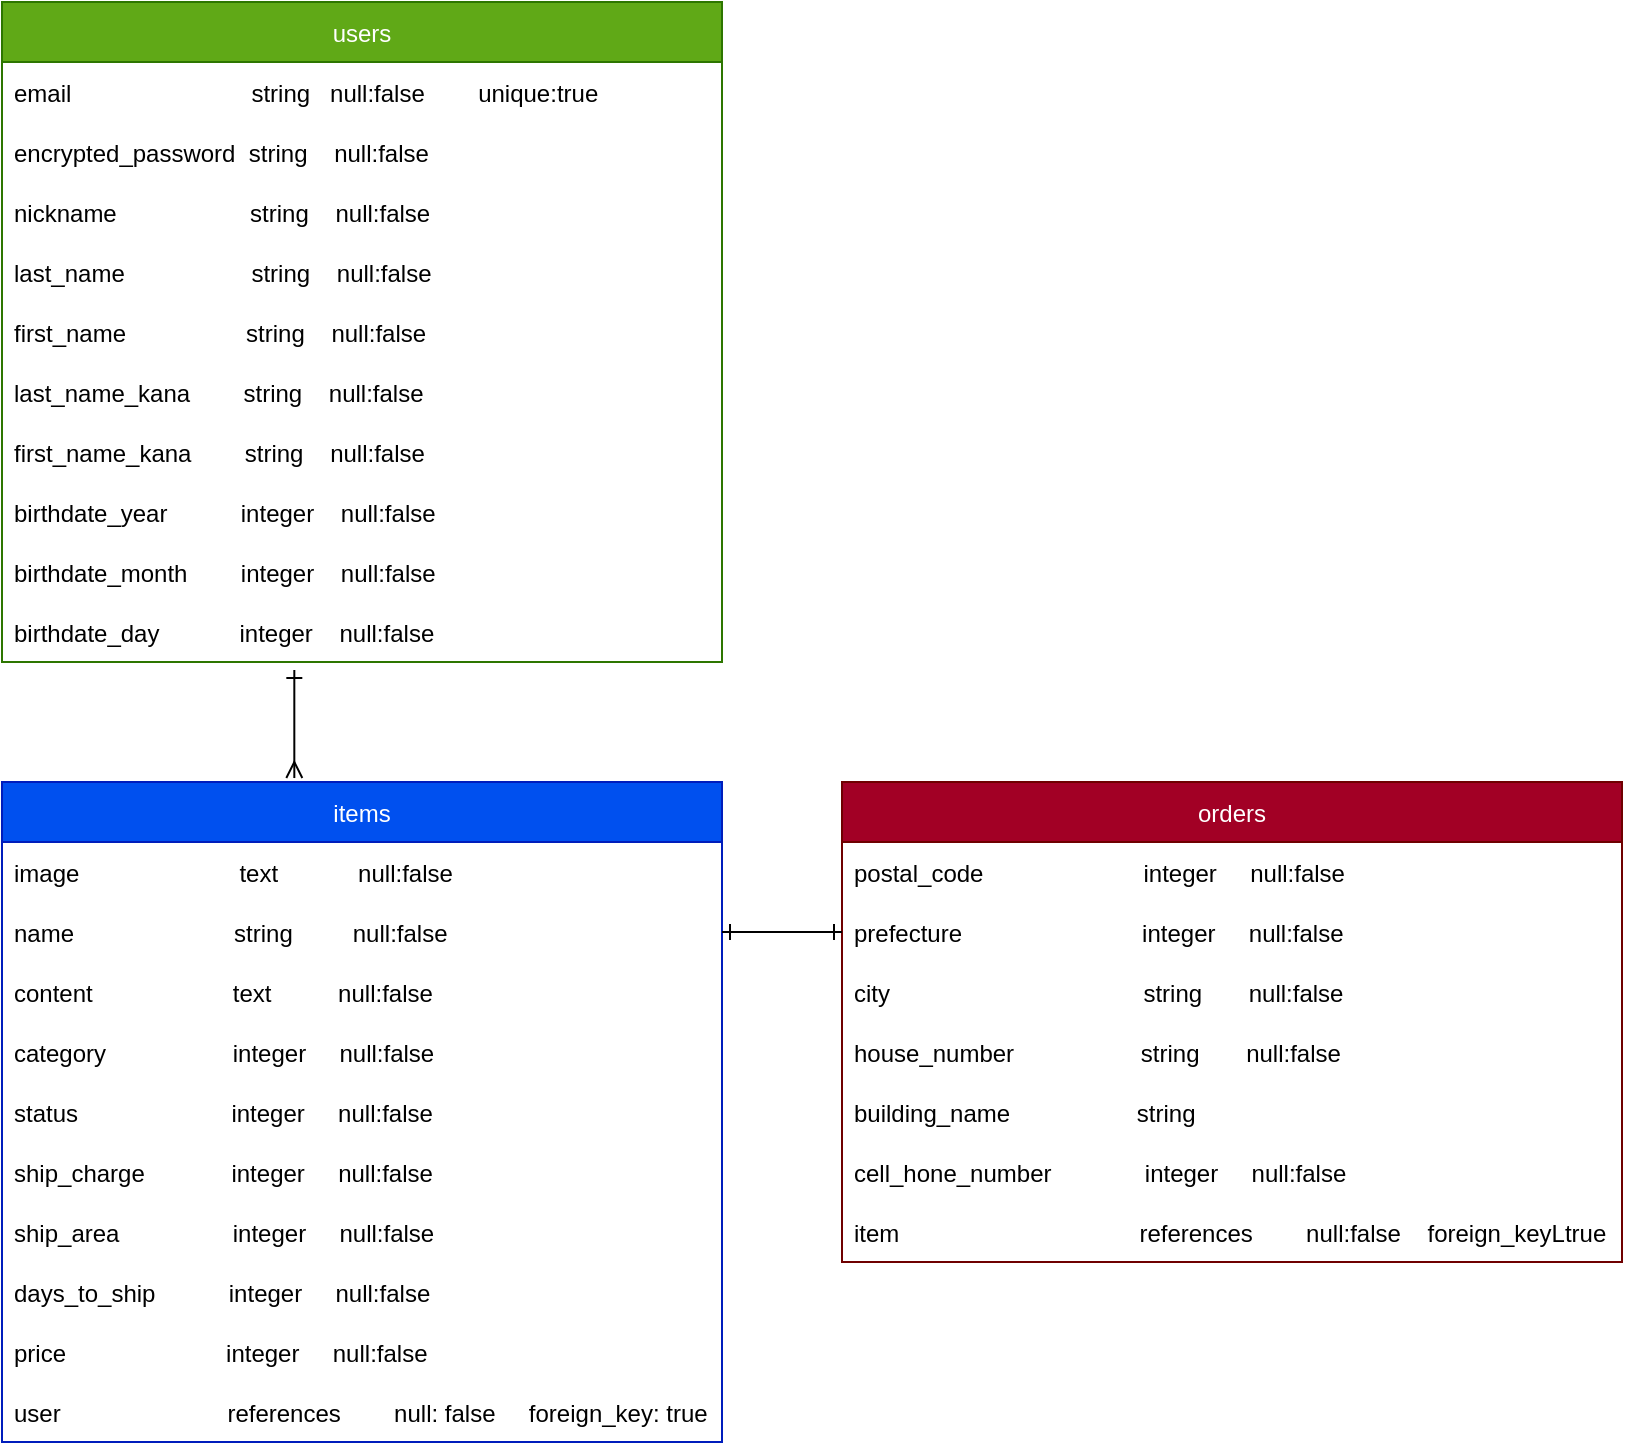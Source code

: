 <mxfile>
    <diagram id="trtmeaPxZukjUR-kdYat" name="ページ1">
        <mxGraphModel dx="689" dy="721" grid="1" gridSize="10" guides="1" tooltips="1" connect="1" arrows="1" fold="1" page="1" pageScale="1" pageWidth="827" pageHeight="1169" math="0" shadow="0">
            <root>
                <mxCell id="0"/>
                <mxCell id="1" parent="0"/>
                <mxCell id="3" value="users" style="swimlane;fontStyle=0;childLayout=stackLayout;horizontal=1;startSize=30;horizontalStack=0;resizeParent=1;resizeParentMax=0;resizeLast=0;collapsible=1;marginBottom=0;glass=0;swimlaneLine=1;rounded=0;shadow=0;strokeColor=#2D7600;fillColor=#60a917;swimlaneFillColor=default;fontColor=#ffffff;" parent="1" vertex="1">
                    <mxGeometry x="10" y="10" width="360" height="330" as="geometry">
                        <mxRectangle x="10" y="10" width="60" height="30" as="alternateBounds"/>
                    </mxGeometry>
                </mxCell>
                <mxCell id="5" value="email                           string   null:false        unique:true" style="text;strokeColor=none;fillColor=none;align=left;verticalAlign=middle;spacingLeft=4;spacingRight=4;overflow=hidden;points=[[0,0.5],[1,0.5]];portConstraint=eastwest;rotatable=0;" parent="3" vertex="1">
                    <mxGeometry y="30" width="360" height="30" as="geometry"/>
                </mxCell>
                <mxCell id="6" value="encrypted_password  string    null:false" style="text;strokeColor=none;fillColor=none;align=left;verticalAlign=middle;spacingLeft=4;spacingRight=4;overflow=hidden;points=[[0,0.5],[1,0.5]];portConstraint=eastwest;rotatable=0;" parent="3" vertex="1">
                    <mxGeometry y="60" width="360" height="30" as="geometry"/>
                </mxCell>
                <mxCell id="4" value="nickname                    string    null:false" style="text;strokeColor=none;fillColor=none;align=left;verticalAlign=middle;spacingLeft=4;spacingRight=4;overflow=hidden;points=[[0,0.5],[1,0.5]];portConstraint=eastwest;rotatable=0;" parent="3" vertex="1">
                    <mxGeometry y="90" width="360" height="30" as="geometry"/>
                </mxCell>
                <mxCell id="11" value="last_name                   string    null:false" style="text;strokeColor=none;fillColor=none;align=left;verticalAlign=middle;spacingLeft=4;spacingRight=4;overflow=hidden;points=[[0,0.5],[1,0.5]];portConstraint=eastwest;rotatable=0;" parent="3" vertex="1">
                    <mxGeometry y="120" width="360" height="30" as="geometry"/>
                </mxCell>
                <mxCell id="10" value="first_name                  string    null:false" style="text;strokeColor=none;fillColor=none;align=left;verticalAlign=middle;spacingLeft=4;spacingRight=4;overflow=hidden;points=[[0,0.5],[1,0.5]];portConstraint=eastwest;rotatable=0;" parent="3" vertex="1">
                    <mxGeometry y="150" width="360" height="30" as="geometry"/>
                </mxCell>
                <mxCell id="9" value="last_name_kana        string    null:false" style="text;strokeColor=none;fillColor=none;align=left;verticalAlign=middle;spacingLeft=4;spacingRight=4;overflow=hidden;points=[[0,0.5],[1,0.5]];portConstraint=eastwest;rotatable=0;" parent="3" vertex="1">
                    <mxGeometry y="180" width="360" height="30" as="geometry"/>
                </mxCell>
                <mxCell id="8" value="first_name_kana        string    null:false" style="text;strokeColor=none;fillColor=none;align=left;verticalAlign=middle;spacingLeft=4;spacingRight=4;overflow=hidden;points=[[0,0.5],[1,0.5]];portConstraint=eastwest;rotatable=0;" parent="3" vertex="1">
                    <mxGeometry y="210" width="360" height="30" as="geometry"/>
                </mxCell>
                <mxCell id="7" value="birthdate_year           integer    null:false" style="text;strokeColor=none;fillColor=none;align=left;verticalAlign=middle;spacingLeft=4;spacingRight=4;overflow=hidden;points=[[0,0.5],[1,0.5]];portConstraint=eastwest;rotatable=0;" parent="3" vertex="1">
                    <mxGeometry y="240" width="360" height="30" as="geometry"/>
                </mxCell>
                <mxCell id="13" value="birthdate_month        integer    null:false" style="text;strokeColor=none;fillColor=none;align=left;verticalAlign=middle;spacingLeft=4;spacingRight=4;overflow=hidden;points=[[0,0.5],[1,0.5]];portConstraint=eastwest;rotatable=0;" parent="3" vertex="1">
                    <mxGeometry y="270" width="360" height="30" as="geometry"/>
                </mxCell>
                <mxCell id="12" value="birthdate_day            integer    null:false" style="text;strokeColor=none;fillColor=none;align=left;verticalAlign=middle;spacingLeft=4;spacingRight=4;overflow=hidden;points=[[0,0.5],[1,0.5]];portConstraint=eastwest;rotatable=0;" parent="3" vertex="1">
                    <mxGeometry y="300" width="360" height="30" as="geometry"/>
                </mxCell>
                <mxCell id="14" value="items" style="swimlane;fontStyle=0;childLayout=stackLayout;horizontal=1;startSize=30;horizontalStack=0;resizeParent=1;resizeParentMax=0;resizeLast=0;collapsible=1;marginBottom=0;fillColor=#0050ef;fontColor=#ffffff;strokeColor=#001DBC;swimlaneFillColor=default;" parent="1" vertex="1">
                    <mxGeometry x="10" y="400" width="360" height="330" as="geometry"/>
                </mxCell>
                <mxCell id="16" value="image                        text            null:false" style="text;strokeColor=none;fillColor=none;align=left;verticalAlign=middle;spacingLeft=4;spacingRight=4;overflow=hidden;points=[[0,0.5],[1,0.5]];portConstraint=eastwest;rotatable=0;" parent="14" vertex="1">
                    <mxGeometry y="30" width="360" height="30" as="geometry"/>
                </mxCell>
                <mxCell id="17" value="name                        string         null:false" style="text;strokeColor=none;fillColor=none;align=left;verticalAlign=middle;spacingLeft=4;spacingRight=4;overflow=hidden;points=[[0,0.5],[1,0.5]];portConstraint=eastwest;rotatable=0;" parent="14" vertex="1">
                    <mxGeometry y="60" width="360" height="30" as="geometry"/>
                </mxCell>
                <mxCell id="24" value="content                     text            null:false" style="text;strokeColor=none;fillColor=none;align=left;verticalAlign=middle;spacingLeft=4;spacingRight=4;overflow=hidden;points=[[0,0.5],[1,0.5]];portConstraint=eastwest;rotatable=0;" parent="14" vertex="1">
                    <mxGeometry y="90" width="360" height="30" as="geometry"/>
                </mxCell>
                <mxCell id="23" value="category                   integer     null:false" style="text;strokeColor=none;fillColor=none;align=left;verticalAlign=middle;spacingLeft=4;spacingRight=4;overflow=hidden;points=[[0,0.5],[1,0.5]];portConstraint=eastwest;rotatable=0;" parent="14" vertex="1">
                    <mxGeometry y="120" width="360" height="30" as="geometry"/>
                </mxCell>
                <mxCell id="22" value="status                       integer     null:false" style="text;strokeColor=none;fillColor=none;align=left;verticalAlign=middle;spacingLeft=4;spacingRight=4;overflow=hidden;points=[[0,0.5],[1,0.5]];portConstraint=eastwest;rotatable=0;" parent="14" vertex="1">
                    <mxGeometry y="150" width="360" height="30" as="geometry"/>
                </mxCell>
                <mxCell id="21" value="ship_charge             integer     null:false" style="text;strokeColor=none;fillColor=none;align=left;verticalAlign=middle;spacingLeft=4;spacingRight=4;overflow=hidden;points=[[0,0.5],[1,0.5]];portConstraint=eastwest;rotatable=0;" parent="14" vertex="1">
                    <mxGeometry y="180" width="360" height="30" as="geometry"/>
                </mxCell>
                <mxCell id="20" value="ship_area                 integer     null:false" style="text;strokeColor=none;fillColor=none;align=left;verticalAlign=middle;spacingLeft=4;spacingRight=4;overflow=hidden;points=[[0,0.5],[1,0.5]];portConstraint=eastwest;rotatable=0;" parent="14" vertex="1">
                    <mxGeometry y="210" width="360" height="30" as="geometry"/>
                </mxCell>
                <mxCell id="19" value="days_to_ship           integer     null:false" style="text;strokeColor=none;fillColor=none;align=left;verticalAlign=middle;spacingLeft=4;spacingRight=4;overflow=hidden;points=[[0,0.5],[1,0.5]];portConstraint=eastwest;rotatable=0;" parent="14" vertex="1">
                    <mxGeometry y="240" width="360" height="30" as="geometry"/>
                </mxCell>
                <mxCell id="18" value="price                        integer     null:false" style="text;strokeColor=none;fillColor=none;align=left;verticalAlign=middle;spacingLeft=4;spacingRight=4;overflow=hidden;points=[[0,0.5],[1,0.5]];portConstraint=eastwest;rotatable=0;fontStyle=0" parent="14" vertex="1">
                    <mxGeometry y="270" width="360" height="30" as="geometry"/>
                </mxCell>
                <mxCell id="25" value="user                         references        null: false     foreign_key: true" style="text;strokeColor=none;fillColor=none;align=left;verticalAlign=middle;spacingLeft=4;spacingRight=4;overflow=hidden;points=[[0,0.5],[1,0.5]];portConstraint=eastwest;rotatable=0;fontStyle=0" parent="14" vertex="1">
                    <mxGeometry y="300" width="360" height="30" as="geometry"/>
                </mxCell>
                <mxCell id="26" value="orders" style="swimlane;fontStyle=0;childLayout=stackLayout;horizontal=1;startSize=30;horizontalStack=0;resizeParent=1;resizeParentMax=0;resizeLast=0;collapsible=1;marginBottom=0;strokeColor=#6F0000;fillColor=#a20025;fontColor=#ffffff;swimlaneFillColor=default;perimeterSpacing=0;" parent="1" vertex="1">
                    <mxGeometry x="430" y="400" width="390" height="240" as="geometry"/>
                </mxCell>
                <mxCell id="28" value="postal_code                        integer     null:false" style="text;strokeColor=none;fillColor=none;align=left;verticalAlign=middle;spacingLeft=4;spacingRight=4;overflow=hidden;points=[[0,0.5],[1,0.5]];portConstraint=eastwest;rotatable=0;perimeterSpacing=0;strokeWidth=1;" parent="26" vertex="1">
                    <mxGeometry y="30" width="390" height="30" as="geometry"/>
                </mxCell>
                <mxCell id="29" value="prefecture                           integer     null:false" style="text;strokeColor=none;fillColor=none;align=left;verticalAlign=middle;spacingLeft=4;spacingRight=4;overflow=hidden;points=[[0,0.5],[1,0.5]];portConstraint=eastwest;rotatable=0;" parent="26" vertex="1">
                    <mxGeometry y="60" width="390" height="30" as="geometry"/>
                </mxCell>
                <mxCell id="33" value="city                                      string       null:false" style="text;strokeColor=none;fillColor=none;align=left;verticalAlign=middle;spacingLeft=4;spacingRight=4;overflow=hidden;points=[[0,0.5],[1,0.5]];portConstraint=eastwest;rotatable=0;" parent="26" vertex="1">
                    <mxGeometry y="90" width="390" height="30" as="geometry"/>
                </mxCell>
                <mxCell id="32" value="house_number                   string       null:false" style="text;strokeColor=none;fillColor=none;align=left;verticalAlign=middle;spacingLeft=4;spacingRight=4;overflow=hidden;points=[[0,0.5],[1,0.5]];portConstraint=eastwest;rotatable=0;" parent="26" vertex="1">
                    <mxGeometry y="120" width="390" height="30" as="geometry"/>
                </mxCell>
                <mxCell id="31" value="building_name                   string  " style="text;strokeColor=none;fillColor=none;align=left;verticalAlign=middle;spacingLeft=4;spacingRight=4;overflow=hidden;points=[[0,0.5],[1,0.5]];portConstraint=eastwest;rotatable=0;" parent="26" vertex="1">
                    <mxGeometry y="150" width="390" height="30" as="geometry"/>
                </mxCell>
                <mxCell id="30" value="cell_hone_number              integer     null:false" style="text;strokeColor=none;fillColor=none;align=left;verticalAlign=middle;spacingLeft=4;spacingRight=4;overflow=hidden;points=[[0,0.5],[1,0.5]];portConstraint=eastwest;rotatable=0;" parent="26" vertex="1">
                    <mxGeometry y="180" width="390" height="30" as="geometry"/>
                </mxCell>
                <mxCell id="34" value="item                                    references        null:false    foreign_keyLtrue" style="text;strokeColor=none;fillColor=none;align=left;verticalAlign=middle;spacingLeft=4;spacingRight=4;overflow=hidden;points=[[0,0.5],[1,0.5]];portConstraint=eastwest;rotatable=0;" parent="26" vertex="1">
                    <mxGeometry y="210" width="390" height="30" as="geometry"/>
                </mxCell>
                <mxCell id="35" style="html=1;exitX=1;exitY=0.5;exitDx=0;exitDy=0;entryX=0;entryY=0.5;entryDx=0;entryDy=0;endArrow=ERone;endFill=0;strokeColor=none;startArrow=ERone;startFill=0;" parent="1" source="17" target="29" edge="1">
                    <mxGeometry relative="1" as="geometry"/>
                </mxCell>
                <mxCell id="36" style="edgeStyle=none;html=1;exitX=1;exitY=0.5;exitDx=0;exitDy=0;startArrow=ERone;startFill=0;endArrow=ERone;endFill=0;" parent="1" source="17" edge="1">
                    <mxGeometry relative="1" as="geometry">
                        <mxPoint x="430" y="475" as="targetPoint"/>
                    </mxGeometry>
                </mxCell>
                <mxCell id="38" style="edgeStyle=none;html=1;exitX=0.406;exitY=1.133;exitDx=0;exitDy=0;entryX=0.406;entryY=-0.006;entryDx=0;entryDy=0;startArrow=ERone;startFill=0;endArrow=ERmany;endFill=0;entryPerimeter=0;exitPerimeter=0;" parent="1" source="12" target="14" edge="1">
                    <mxGeometry relative="1" as="geometry">
                        <Array as="points"/>
                    </mxGeometry>
                </mxCell>
            </root>
        </mxGraphModel>
    </diagram>
</mxfile>